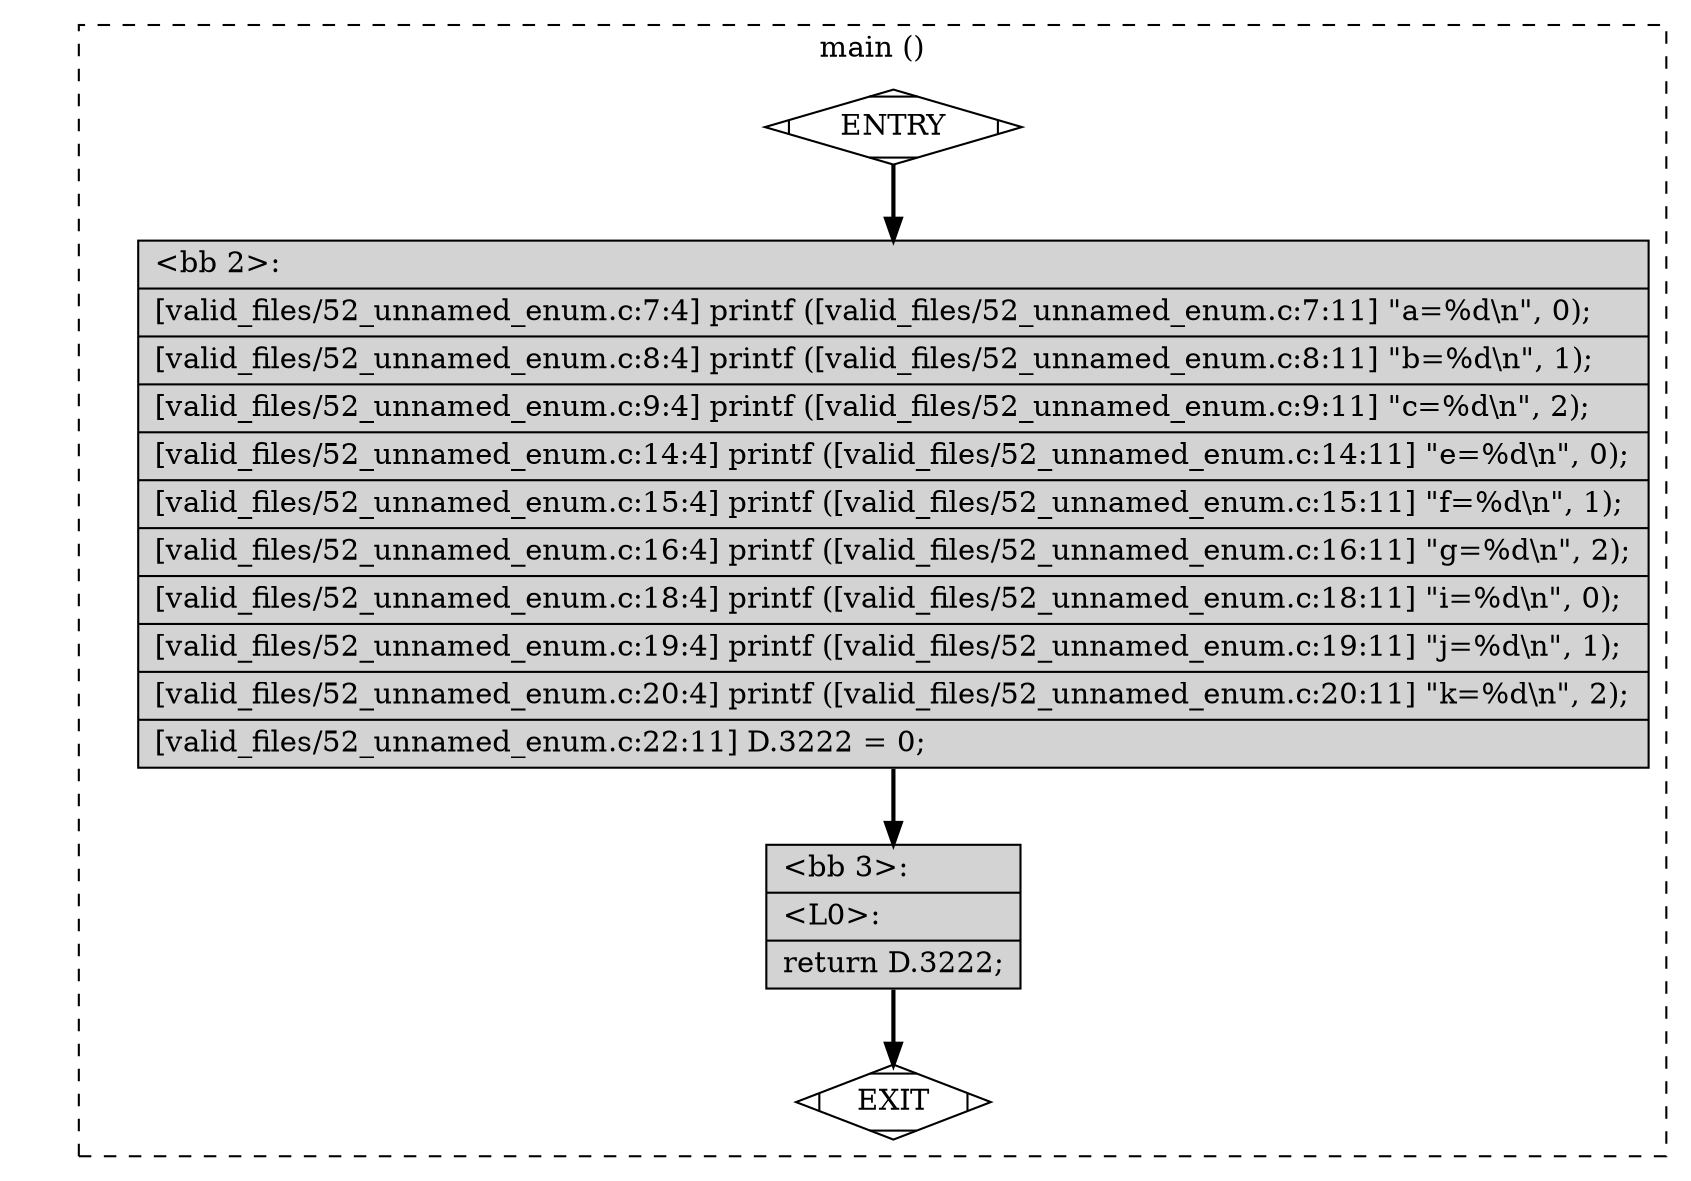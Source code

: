 digraph "a-52_unnamed_enum.c.015t.cfg" {
overlap=false;
subgraph "cluster_main" {
	style="dashed";
	color="black";
	label="main ()";
	fn_0_basic_block_0 [shape=Mdiamond,style=filled,fillcolor=white,label="ENTRY"];

	fn_0_basic_block_1 [shape=Mdiamond,style=filled,fillcolor=white,label="EXIT"];

	fn_0_basic_block_2 [shape=record,style=filled,fillcolor=lightgrey,label="{\<bb\ 2\>:\l\
|[valid_files/52_unnamed_enum.c:7:4]\ printf\ ([valid_files/52_unnamed_enum.c:7:11]\ \"a=%d\\n\",\ 0);\l\
|[valid_files/52_unnamed_enum.c:8:4]\ printf\ ([valid_files/52_unnamed_enum.c:8:11]\ \"b=%d\\n\",\ 1);\l\
|[valid_files/52_unnamed_enum.c:9:4]\ printf\ ([valid_files/52_unnamed_enum.c:9:11]\ \"c=%d\\n\",\ 2);\l\
|[valid_files/52_unnamed_enum.c:14:4]\ printf\ ([valid_files/52_unnamed_enum.c:14:11]\ \"e=%d\\n\",\ 0);\l\
|[valid_files/52_unnamed_enum.c:15:4]\ printf\ ([valid_files/52_unnamed_enum.c:15:11]\ \"f=%d\\n\",\ 1);\l\
|[valid_files/52_unnamed_enum.c:16:4]\ printf\ ([valid_files/52_unnamed_enum.c:16:11]\ \"g=%d\\n\",\ 2);\l\
|[valid_files/52_unnamed_enum.c:18:4]\ printf\ ([valid_files/52_unnamed_enum.c:18:11]\ \"i=%d\\n\",\ 0);\l\
|[valid_files/52_unnamed_enum.c:19:4]\ printf\ ([valid_files/52_unnamed_enum.c:19:11]\ \"j=%d\\n\",\ 1);\l\
|[valid_files/52_unnamed_enum.c:20:4]\ printf\ ([valid_files/52_unnamed_enum.c:20:11]\ \"k=%d\\n\",\ 2);\l\
|[valid_files/52_unnamed_enum.c:22:11]\ D.3222\ =\ 0;\l\
}"];

	fn_0_basic_block_3 [shape=record,style=filled,fillcolor=lightgrey,label="{\<bb\ 3\>:\l\
|\<L0\>:\l\
|return\ D.3222;\l\
}"];

	fn_0_basic_block_0:s -> fn_0_basic_block_2:n [style="solid,bold",color=black,weight=100,constraint=true];
	fn_0_basic_block_2:s -> fn_0_basic_block_3:n [style="solid,bold",color=black,weight=100,constraint=true];
	fn_0_basic_block_3:s -> fn_0_basic_block_1:n [style="solid,bold",color=black,weight=10,constraint=true];
	fn_0_basic_block_0:s -> fn_0_basic_block_1:n [style="invis",constraint=true];
}
}
